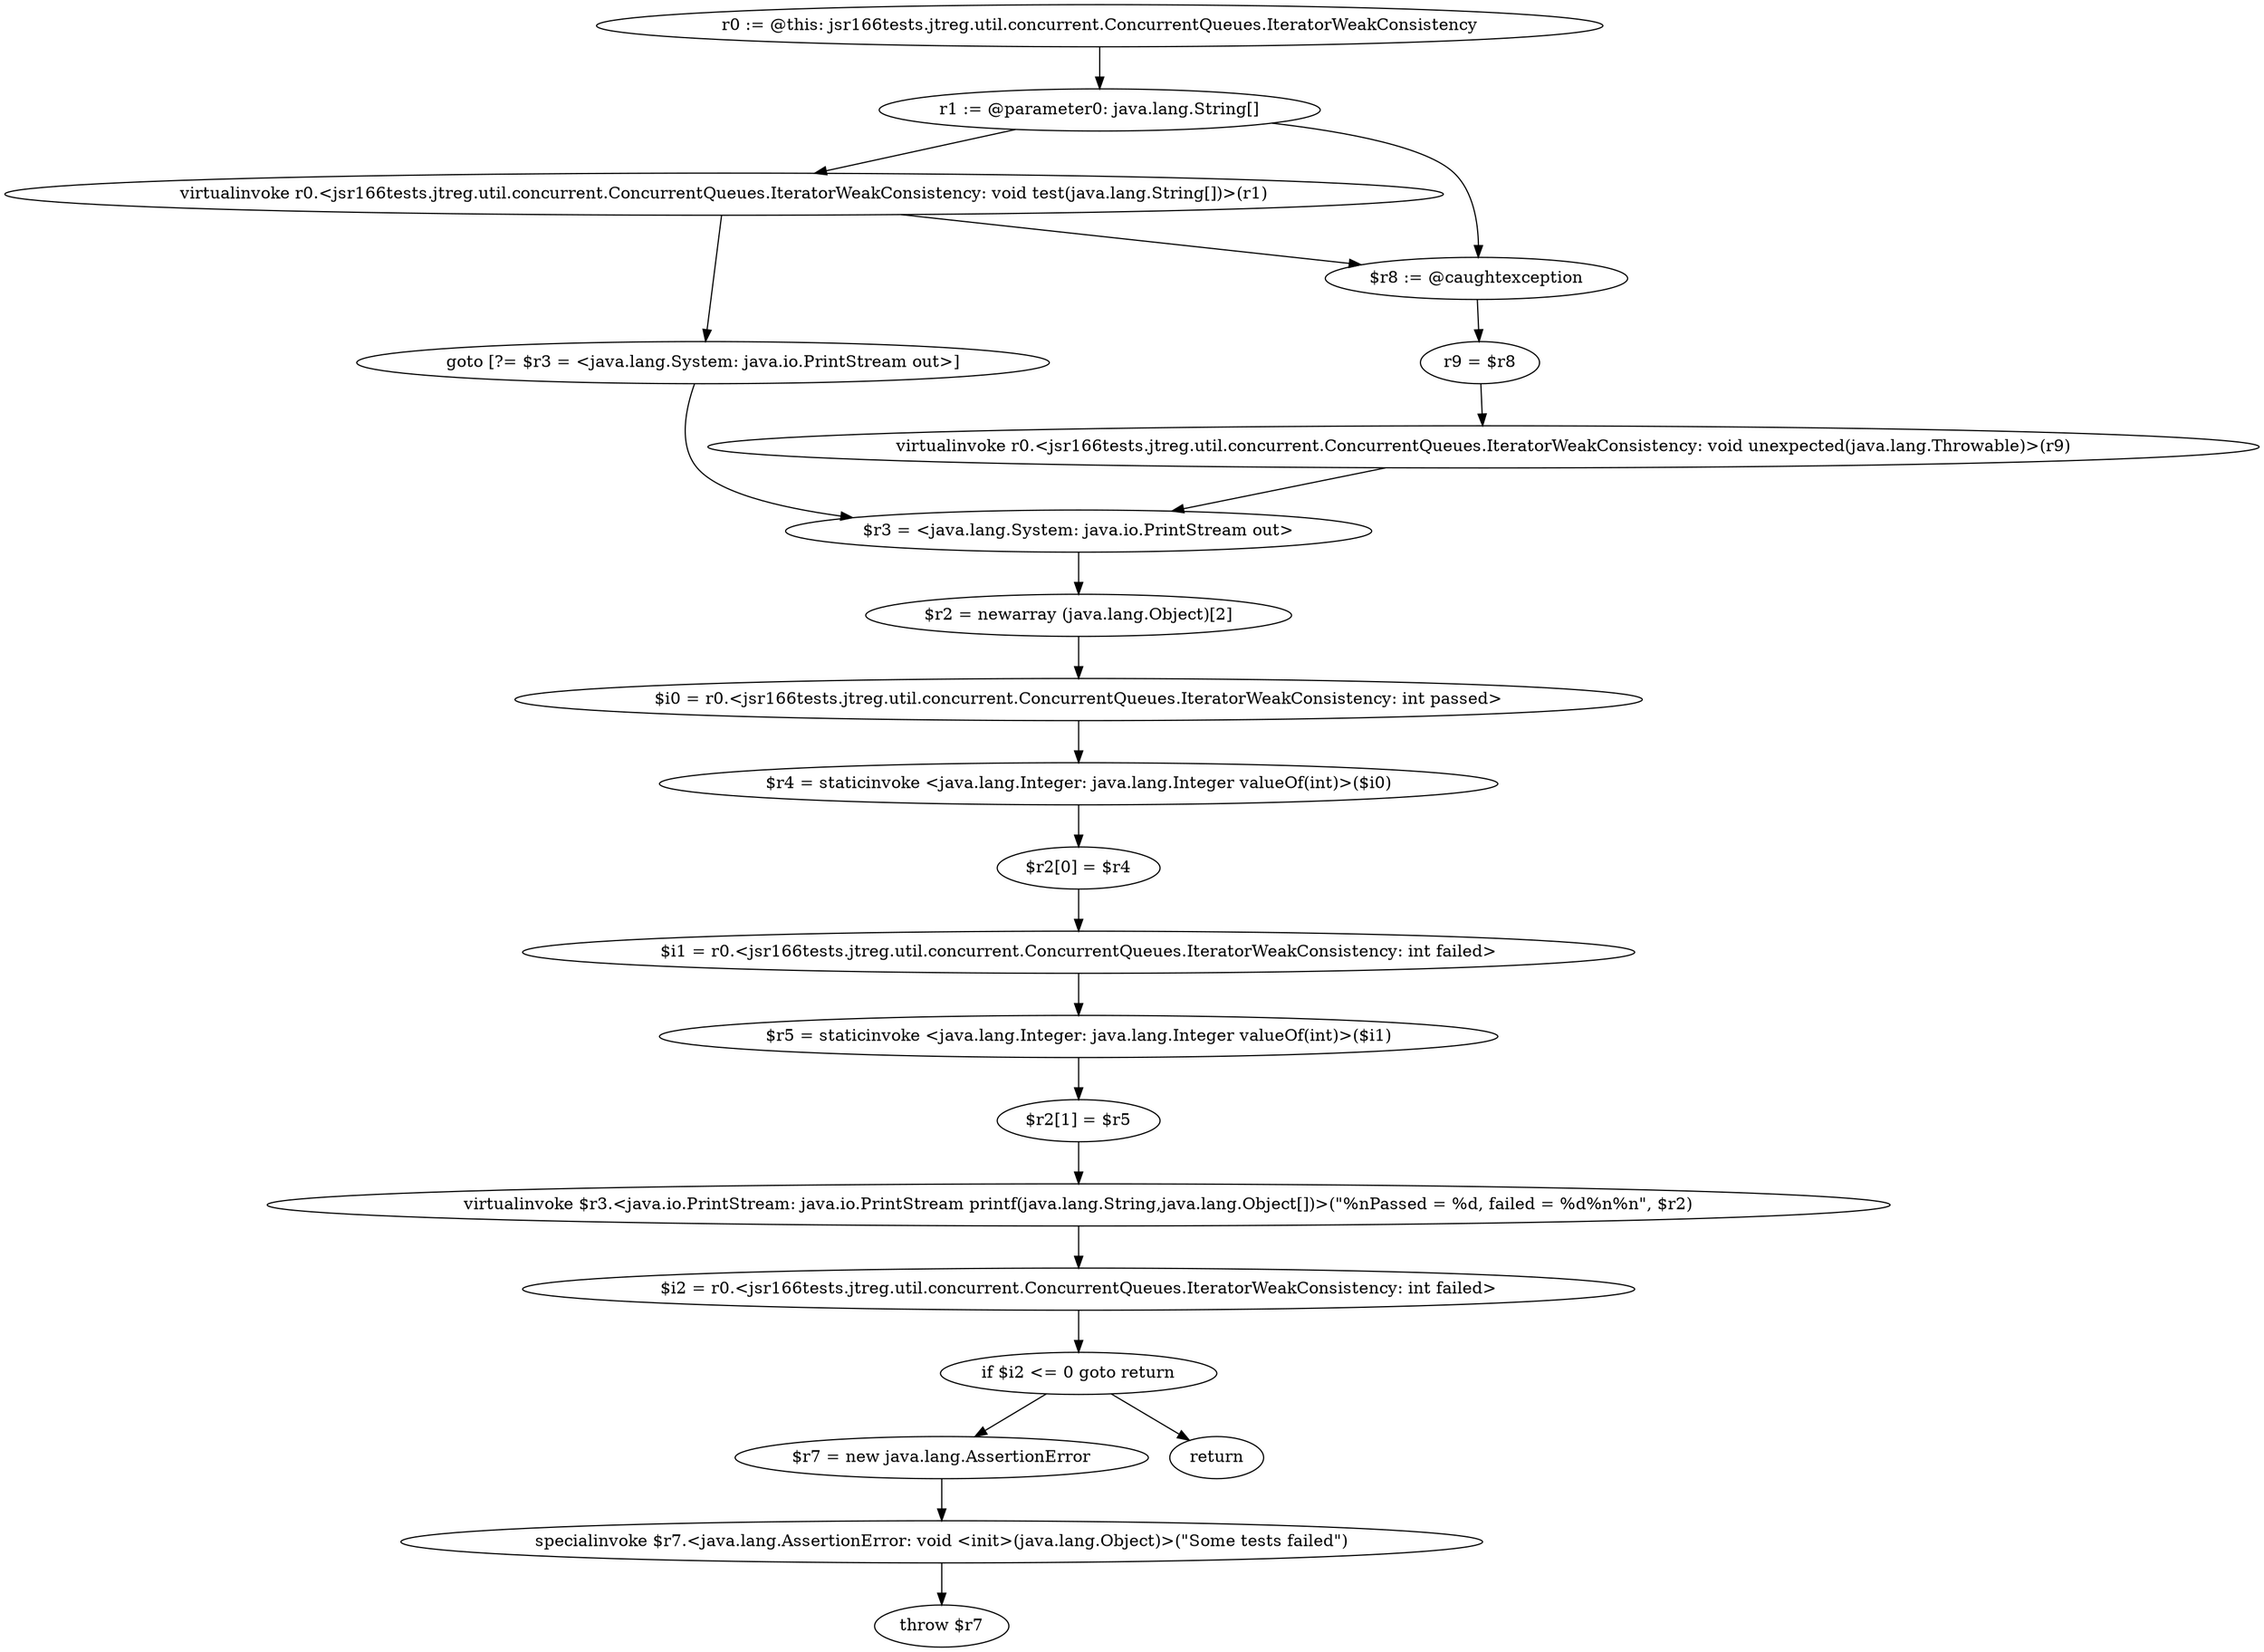 digraph "unitGraph" {
    "r0 := @this: jsr166tests.jtreg.util.concurrent.ConcurrentQueues.IteratorWeakConsistency"
    "r1 := @parameter0: java.lang.String[]"
    "virtualinvoke r0.<jsr166tests.jtreg.util.concurrent.ConcurrentQueues.IteratorWeakConsistency: void test(java.lang.String[])>(r1)"
    "goto [?= $r3 = <java.lang.System: java.io.PrintStream out>]"
    "$r8 := @caughtexception"
    "r9 = $r8"
    "virtualinvoke r0.<jsr166tests.jtreg.util.concurrent.ConcurrentQueues.IteratorWeakConsistency: void unexpected(java.lang.Throwable)>(r9)"
    "$r3 = <java.lang.System: java.io.PrintStream out>"
    "$r2 = newarray (java.lang.Object)[2]"
    "$i0 = r0.<jsr166tests.jtreg.util.concurrent.ConcurrentQueues.IteratorWeakConsistency: int passed>"
    "$r4 = staticinvoke <java.lang.Integer: java.lang.Integer valueOf(int)>($i0)"
    "$r2[0] = $r4"
    "$i1 = r0.<jsr166tests.jtreg.util.concurrent.ConcurrentQueues.IteratorWeakConsistency: int failed>"
    "$r5 = staticinvoke <java.lang.Integer: java.lang.Integer valueOf(int)>($i1)"
    "$r2[1] = $r5"
    "virtualinvoke $r3.<java.io.PrintStream: java.io.PrintStream printf(java.lang.String,java.lang.Object[])>(\"%nPassed = %d, failed = %d%n%n\", $r2)"
    "$i2 = r0.<jsr166tests.jtreg.util.concurrent.ConcurrentQueues.IteratorWeakConsistency: int failed>"
    "if $i2 <= 0 goto return"
    "$r7 = new java.lang.AssertionError"
    "specialinvoke $r7.<java.lang.AssertionError: void <init>(java.lang.Object)>(\"Some tests failed\")"
    "throw $r7"
    "return"
    "r0 := @this: jsr166tests.jtreg.util.concurrent.ConcurrentQueues.IteratorWeakConsistency"->"r1 := @parameter0: java.lang.String[]";
    "r1 := @parameter0: java.lang.String[]"->"virtualinvoke r0.<jsr166tests.jtreg.util.concurrent.ConcurrentQueues.IteratorWeakConsistency: void test(java.lang.String[])>(r1)";
    "r1 := @parameter0: java.lang.String[]"->"$r8 := @caughtexception";
    "virtualinvoke r0.<jsr166tests.jtreg.util.concurrent.ConcurrentQueues.IteratorWeakConsistency: void test(java.lang.String[])>(r1)"->"goto [?= $r3 = <java.lang.System: java.io.PrintStream out>]";
    "virtualinvoke r0.<jsr166tests.jtreg.util.concurrent.ConcurrentQueues.IteratorWeakConsistency: void test(java.lang.String[])>(r1)"->"$r8 := @caughtexception";
    "goto [?= $r3 = <java.lang.System: java.io.PrintStream out>]"->"$r3 = <java.lang.System: java.io.PrintStream out>";
    "$r8 := @caughtexception"->"r9 = $r8";
    "r9 = $r8"->"virtualinvoke r0.<jsr166tests.jtreg.util.concurrent.ConcurrentQueues.IteratorWeakConsistency: void unexpected(java.lang.Throwable)>(r9)";
    "virtualinvoke r0.<jsr166tests.jtreg.util.concurrent.ConcurrentQueues.IteratorWeakConsistency: void unexpected(java.lang.Throwable)>(r9)"->"$r3 = <java.lang.System: java.io.PrintStream out>";
    "$r3 = <java.lang.System: java.io.PrintStream out>"->"$r2 = newarray (java.lang.Object)[2]";
    "$r2 = newarray (java.lang.Object)[2]"->"$i0 = r0.<jsr166tests.jtreg.util.concurrent.ConcurrentQueues.IteratorWeakConsistency: int passed>";
    "$i0 = r0.<jsr166tests.jtreg.util.concurrent.ConcurrentQueues.IteratorWeakConsistency: int passed>"->"$r4 = staticinvoke <java.lang.Integer: java.lang.Integer valueOf(int)>($i0)";
    "$r4 = staticinvoke <java.lang.Integer: java.lang.Integer valueOf(int)>($i0)"->"$r2[0] = $r4";
    "$r2[0] = $r4"->"$i1 = r0.<jsr166tests.jtreg.util.concurrent.ConcurrentQueues.IteratorWeakConsistency: int failed>";
    "$i1 = r0.<jsr166tests.jtreg.util.concurrent.ConcurrentQueues.IteratorWeakConsistency: int failed>"->"$r5 = staticinvoke <java.lang.Integer: java.lang.Integer valueOf(int)>($i1)";
    "$r5 = staticinvoke <java.lang.Integer: java.lang.Integer valueOf(int)>($i1)"->"$r2[1] = $r5";
    "$r2[1] = $r5"->"virtualinvoke $r3.<java.io.PrintStream: java.io.PrintStream printf(java.lang.String,java.lang.Object[])>(\"%nPassed = %d, failed = %d%n%n\", $r2)";
    "virtualinvoke $r3.<java.io.PrintStream: java.io.PrintStream printf(java.lang.String,java.lang.Object[])>(\"%nPassed = %d, failed = %d%n%n\", $r2)"->"$i2 = r0.<jsr166tests.jtreg.util.concurrent.ConcurrentQueues.IteratorWeakConsistency: int failed>";
    "$i2 = r0.<jsr166tests.jtreg.util.concurrent.ConcurrentQueues.IteratorWeakConsistency: int failed>"->"if $i2 <= 0 goto return";
    "if $i2 <= 0 goto return"->"$r7 = new java.lang.AssertionError";
    "if $i2 <= 0 goto return"->"return";
    "$r7 = new java.lang.AssertionError"->"specialinvoke $r7.<java.lang.AssertionError: void <init>(java.lang.Object)>(\"Some tests failed\")";
    "specialinvoke $r7.<java.lang.AssertionError: void <init>(java.lang.Object)>(\"Some tests failed\")"->"throw $r7";
}
